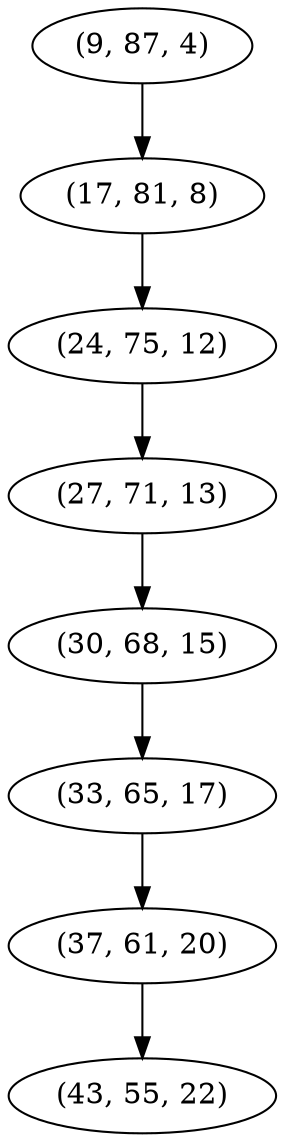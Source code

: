 digraph tree {
    "(9, 87, 4)";
    "(17, 81, 8)";
    "(24, 75, 12)";
    "(27, 71, 13)";
    "(30, 68, 15)";
    "(33, 65, 17)";
    "(37, 61, 20)";
    "(43, 55, 22)";
    "(9, 87, 4)" -> "(17, 81, 8)";
    "(17, 81, 8)" -> "(24, 75, 12)";
    "(24, 75, 12)" -> "(27, 71, 13)";
    "(27, 71, 13)" -> "(30, 68, 15)";
    "(30, 68, 15)" -> "(33, 65, 17)";
    "(33, 65, 17)" -> "(37, 61, 20)";
    "(37, 61, 20)" -> "(43, 55, 22)";
}
